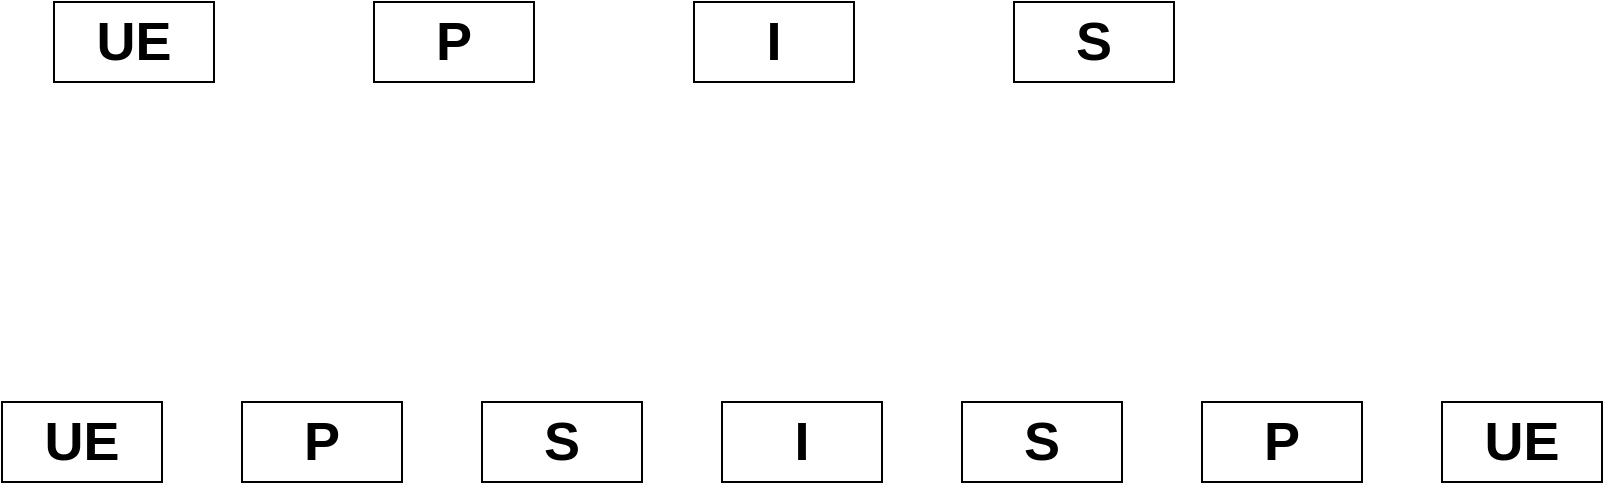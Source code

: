 <mxfile version="24.2.1" type="github">
  <diagram name="페이지-1" id="yByTBNLGPOL0VSUT-d2I">
    <mxGraphModel dx="1434" dy="728" grid="1" gridSize="10" guides="1" tooltips="1" connect="1" arrows="1" fold="1" page="1" pageScale="1" pageWidth="827" pageHeight="1169" math="0" shadow="0">
      <root>
        <mxCell id="0" />
        <mxCell id="1" parent="0" />
        <mxCell id="iQ_baN4OKRyEZQyM4Yl5-1" value="&lt;font style=&quot;font-size: 27px;&quot;&gt;&lt;b&gt;UE&lt;/b&gt;&lt;/font&gt;" style="rounded=0;whiteSpace=wrap;html=1;" vertex="1" parent="1">
          <mxGeometry x="40" y="120" width="80" height="40" as="geometry" />
        </mxCell>
        <mxCell id="iQ_baN4OKRyEZQyM4Yl5-3" value="&lt;font style=&quot;font-size: 27px;&quot;&gt;&lt;b&gt;P&lt;/b&gt;&lt;/font&gt;" style="rounded=0;whiteSpace=wrap;html=1;" vertex="1" parent="1">
          <mxGeometry x="200" y="120" width="80" height="40" as="geometry" />
        </mxCell>
        <mxCell id="iQ_baN4OKRyEZQyM4Yl5-4" value="&lt;font style=&quot;font-size: 27px;&quot;&gt;&lt;b&gt;I&lt;/b&gt;&lt;/font&gt;" style="rounded=0;whiteSpace=wrap;html=1;" vertex="1" parent="1">
          <mxGeometry x="360" y="120" width="80" height="40" as="geometry" />
        </mxCell>
        <mxCell id="iQ_baN4OKRyEZQyM4Yl5-5" value="&lt;font style=&quot;font-size: 27px;&quot;&gt;&lt;b&gt;S&lt;/b&gt;&lt;/font&gt;" style="rounded=0;whiteSpace=wrap;html=1;" vertex="1" parent="1">
          <mxGeometry x="520" y="120" width="80" height="40" as="geometry" />
        </mxCell>
        <mxCell id="iQ_baN4OKRyEZQyM4Yl5-6" value="&lt;font style=&quot;font-size: 27px;&quot;&gt;&lt;b&gt;UE&lt;/b&gt;&lt;/font&gt;" style="rounded=0;whiteSpace=wrap;html=1;" vertex="1" parent="1">
          <mxGeometry x="14" y="320" width="80" height="40" as="geometry" />
        </mxCell>
        <mxCell id="iQ_baN4OKRyEZQyM4Yl5-7" value="&lt;font style=&quot;font-size: 27px;&quot;&gt;&lt;b&gt;P&lt;/b&gt;&lt;/font&gt;" style="rounded=0;whiteSpace=wrap;html=1;" vertex="1" parent="1">
          <mxGeometry x="134" y="320" width="80" height="40" as="geometry" />
        </mxCell>
        <mxCell id="iQ_baN4OKRyEZQyM4Yl5-8" value="&lt;font style=&quot;font-size: 27px;&quot;&gt;&lt;b&gt;S&lt;/b&gt;&lt;/font&gt;" style="rounded=0;whiteSpace=wrap;html=1;" vertex="1" parent="1">
          <mxGeometry x="254" y="320" width="80" height="40" as="geometry" />
        </mxCell>
        <mxCell id="iQ_baN4OKRyEZQyM4Yl5-9" value="&lt;font style=&quot;font-size: 27px;&quot;&gt;&lt;b&gt;I&lt;/b&gt;&lt;/font&gt;" style="rounded=0;whiteSpace=wrap;html=1;" vertex="1" parent="1">
          <mxGeometry x="374" y="320" width="80" height="40" as="geometry" />
        </mxCell>
        <mxCell id="iQ_baN4OKRyEZQyM4Yl5-10" value="&lt;font style=&quot;font-size: 27px;&quot;&gt;&lt;b&gt;S&lt;/b&gt;&lt;/font&gt;" style="rounded=0;whiteSpace=wrap;html=1;" vertex="1" parent="1">
          <mxGeometry x="494" y="320" width="80" height="40" as="geometry" />
        </mxCell>
        <mxCell id="iQ_baN4OKRyEZQyM4Yl5-11" value="&lt;font style=&quot;font-size: 27px;&quot;&gt;&lt;b&gt;P&lt;/b&gt;&lt;/font&gt;" style="rounded=0;whiteSpace=wrap;html=1;" vertex="1" parent="1">
          <mxGeometry x="614" y="320" width="80" height="40" as="geometry" />
        </mxCell>
        <mxCell id="iQ_baN4OKRyEZQyM4Yl5-12" value="&lt;font style=&quot;font-size: 27px;&quot;&gt;&lt;b&gt;UE&lt;/b&gt;&lt;/font&gt;" style="rounded=0;whiteSpace=wrap;html=1;" vertex="1" parent="1">
          <mxGeometry x="734" y="320" width="80" height="40" as="geometry" />
        </mxCell>
      </root>
    </mxGraphModel>
  </diagram>
</mxfile>

